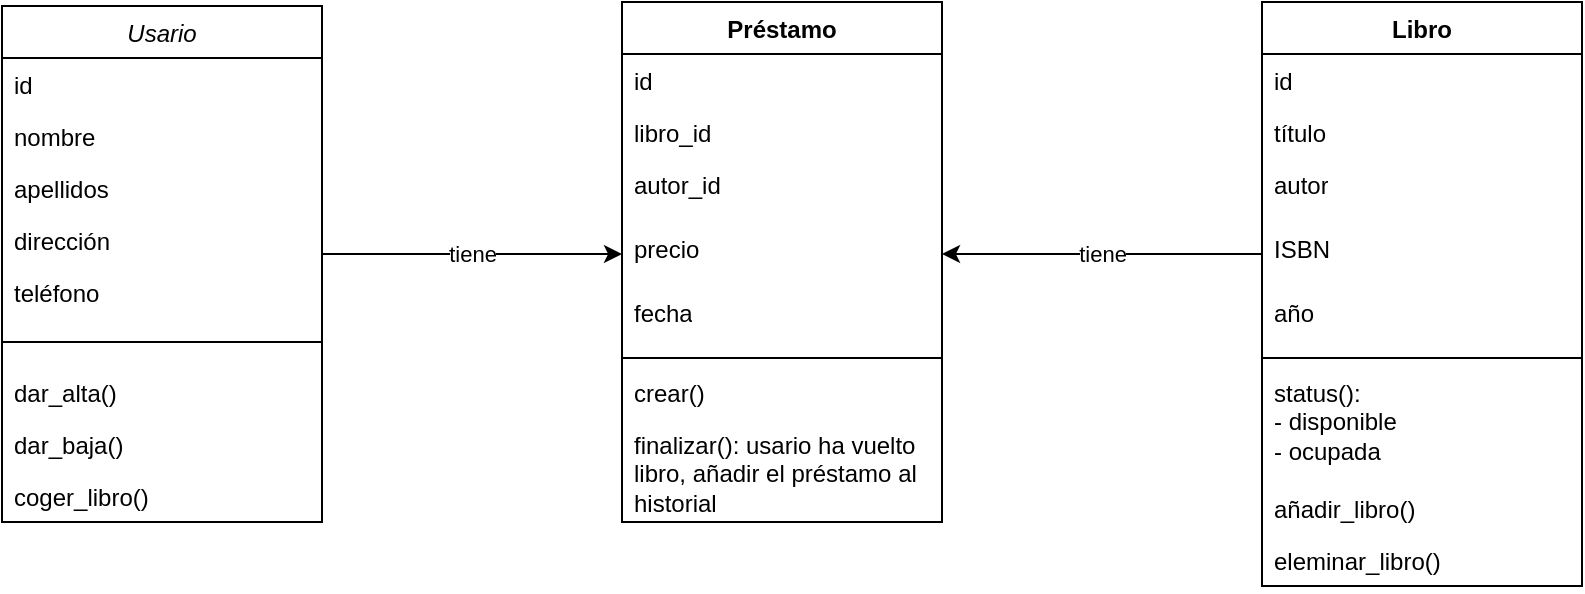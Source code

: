 <mxfile version="26.1.0">
  <diagram id="C5RBs43oDa-KdzZeNtuy" name="Page-1">
    <mxGraphModel dx="875" dy="464" grid="1" gridSize="10" guides="1" tooltips="1" connect="1" arrows="1" fold="1" page="1" pageScale="1" pageWidth="827" pageHeight="1169" math="0" shadow="0">
      <root>
        <mxCell id="WIyWlLk6GJQsqaUBKTNV-0" />
        <mxCell id="WIyWlLk6GJQsqaUBKTNV-1" parent="WIyWlLk6GJQsqaUBKTNV-0" />
        <mxCell id="zkfFHV4jXpPFQw0GAbJ--0" value="Usario" style="swimlane;fontStyle=2;align=center;verticalAlign=top;childLayout=stackLayout;horizontal=1;startSize=26;horizontalStack=0;resizeParent=1;resizeLast=0;collapsible=1;marginBottom=0;rounded=0;shadow=0;strokeWidth=1;" parent="WIyWlLk6GJQsqaUBKTNV-1" vertex="1">
          <mxGeometry x="10" y="196" width="160" height="258" as="geometry">
            <mxRectangle x="230" y="140" width="160" height="26" as="alternateBounds" />
          </mxGeometry>
        </mxCell>
        <mxCell id="zkfFHV4jXpPFQw0GAbJ--5" value="id" style="text;align=left;verticalAlign=top;spacingLeft=4;spacingRight=4;overflow=hidden;rotatable=0;points=[[0,0.5],[1,0.5]];portConstraint=eastwest;" parent="zkfFHV4jXpPFQw0GAbJ--0" vertex="1">
          <mxGeometry y="26" width="160" height="26" as="geometry" />
        </mxCell>
        <mxCell id="zkfFHV4jXpPFQw0GAbJ--1" value="nombre" style="text;align=left;verticalAlign=top;spacingLeft=4;spacingRight=4;overflow=hidden;rotatable=0;points=[[0,0.5],[1,0.5]];portConstraint=eastwest;" parent="zkfFHV4jXpPFQw0GAbJ--0" vertex="1">
          <mxGeometry y="52" width="160" height="26" as="geometry" />
        </mxCell>
        <mxCell id="DeqPc070wM_2PNjlrQUZ-22" value="apellidos" style="text;align=left;verticalAlign=top;spacingLeft=4;spacingRight=4;overflow=hidden;rotatable=0;points=[[0,0.5],[1,0.5]];portConstraint=eastwest;rounded=0;shadow=0;html=0;" vertex="1" parent="zkfFHV4jXpPFQw0GAbJ--0">
          <mxGeometry y="78" width="160" height="26" as="geometry" />
        </mxCell>
        <mxCell id="zkfFHV4jXpPFQw0GAbJ--3" value="dirección" style="text;align=left;verticalAlign=top;spacingLeft=4;spacingRight=4;overflow=hidden;rotatable=0;points=[[0,0.5],[1,0.5]];portConstraint=eastwest;rounded=0;shadow=0;html=0;" parent="zkfFHV4jXpPFQw0GAbJ--0" vertex="1">
          <mxGeometry y="104" width="160" height="26" as="geometry" />
        </mxCell>
        <mxCell id="zkfFHV4jXpPFQw0GAbJ--2" value="teléfono" style="text;align=left;verticalAlign=top;spacingLeft=4;spacingRight=4;overflow=hidden;rotatable=0;points=[[0,0.5],[1,0.5]];portConstraint=eastwest;rounded=0;shadow=0;html=0;" parent="zkfFHV4jXpPFQw0GAbJ--0" vertex="1">
          <mxGeometry y="130" width="160" height="26" as="geometry" />
        </mxCell>
        <mxCell id="zkfFHV4jXpPFQw0GAbJ--4" value="" style="line;html=1;strokeWidth=1;align=left;verticalAlign=middle;spacingTop=-1;spacingLeft=3;spacingRight=3;rotatable=0;labelPosition=right;points=[];portConstraint=eastwest;" parent="zkfFHV4jXpPFQw0GAbJ--0" vertex="1">
          <mxGeometry y="156" width="160" height="24" as="geometry" />
        </mxCell>
        <mxCell id="DeqPc070wM_2PNjlrQUZ-37" value="dar_alta()" style="text;strokeColor=none;fillColor=none;align=left;verticalAlign=top;spacingLeft=4;spacingRight=4;overflow=hidden;rotatable=0;points=[[0,0.5],[1,0.5]];portConstraint=eastwest;whiteSpace=wrap;html=1;" vertex="1" parent="zkfFHV4jXpPFQw0GAbJ--0">
          <mxGeometry y="180" width="160" height="26" as="geometry" />
        </mxCell>
        <mxCell id="DeqPc070wM_2PNjlrQUZ-38" value="dar_baja()" style="text;strokeColor=none;fillColor=none;align=left;verticalAlign=top;spacingLeft=4;spacingRight=4;overflow=hidden;rotatable=0;points=[[0,0.5],[1,0.5]];portConstraint=eastwest;whiteSpace=wrap;html=1;" vertex="1" parent="zkfFHV4jXpPFQw0GAbJ--0">
          <mxGeometry y="206" width="160" height="26" as="geometry" />
        </mxCell>
        <mxCell id="DeqPc070wM_2PNjlrQUZ-35" value="coger_libro()" style="text;strokeColor=none;fillColor=none;align=left;verticalAlign=top;spacingLeft=4;spacingRight=4;overflow=hidden;rotatable=0;points=[[0,0.5],[1,0.5]];portConstraint=eastwest;whiteSpace=wrap;html=1;" vertex="1" parent="zkfFHV4jXpPFQw0GAbJ--0">
          <mxGeometry y="232" width="160" height="26" as="geometry" />
        </mxCell>
        <mxCell id="DeqPc070wM_2PNjlrQUZ-23" value="Libro" style="swimlane;fontStyle=1;align=center;verticalAlign=top;childLayout=stackLayout;horizontal=1;startSize=26;horizontalStack=0;resizeParent=1;resizeParentMax=0;resizeLast=0;collapsible=1;marginBottom=0;whiteSpace=wrap;html=1;" vertex="1" parent="WIyWlLk6GJQsqaUBKTNV-1">
          <mxGeometry x="640" y="194" width="160" height="292" as="geometry" />
        </mxCell>
        <mxCell id="DeqPc070wM_2PNjlrQUZ-24" value="id" style="text;strokeColor=none;fillColor=none;align=left;verticalAlign=top;spacingLeft=4;spacingRight=4;overflow=hidden;rotatable=0;points=[[0,0.5],[1,0.5]];portConstraint=eastwest;whiteSpace=wrap;html=1;" vertex="1" parent="DeqPc070wM_2PNjlrQUZ-23">
          <mxGeometry y="26" width="160" height="26" as="geometry" />
        </mxCell>
        <mxCell id="DeqPc070wM_2PNjlrQUZ-5" value="título" style="text;strokeColor=none;fillColor=none;align=left;verticalAlign=top;spacingLeft=4;spacingRight=4;overflow=hidden;rotatable=0;points=[[0,0.5],[1,0.5]];portConstraint=eastwest;whiteSpace=wrap;html=1;" vertex="1" parent="DeqPc070wM_2PNjlrQUZ-23">
          <mxGeometry y="52" width="160" height="26" as="geometry" />
        </mxCell>
        <mxCell id="DeqPc070wM_2PNjlrQUZ-6" value="autor" style="text;strokeColor=none;fillColor=none;align=left;verticalAlign=top;spacingLeft=4;spacingRight=4;overflow=hidden;rotatable=0;points=[[0,0.5],[1,0.5]];portConstraint=eastwest;whiteSpace=wrap;html=1;" vertex="1" parent="DeqPc070wM_2PNjlrQUZ-23">
          <mxGeometry y="78" width="160" height="32" as="geometry" />
        </mxCell>
        <mxCell id="DeqPc070wM_2PNjlrQUZ-21" value="ISBN" style="text;strokeColor=none;fillColor=none;align=left;verticalAlign=top;spacingLeft=4;spacingRight=4;overflow=hidden;rotatable=0;points=[[0,0.5],[1,0.5]];portConstraint=eastwest;whiteSpace=wrap;html=1;" vertex="1" parent="DeqPc070wM_2PNjlrQUZ-23">
          <mxGeometry y="110" width="160" height="32" as="geometry" />
        </mxCell>
        <mxCell id="DeqPc070wM_2PNjlrQUZ-20" value="año" style="text;strokeColor=none;fillColor=none;align=left;verticalAlign=top;spacingLeft=4;spacingRight=4;overflow=hidden;rotatable=0;points=[[0,0.5],[1,0.5]];portConstraint=eastwest;whiteSpace=wrap;html=1;" vertex="1" parent="DeqPc070wM_2PNjlrQUZ-23">
          <mxGeometry y="142" width="160" height="32" as="geometry" />
        </mxCell>
        <mxCell id="DeqPc070wM_2PNjlrQUZ-25" value="" style="line;strokeWidth=1;fillColor=none;align=left;verticalAlign=middle;spacingTop=-1;spacingLeft=3;spacingRight=3;rotatable=0;labelPosition=right;points=[];portConstraint=eastwest;strokeColor=inherit;" vertex="1" parent="DeqPc070wM_2PNjlrQUZ-23">
          <mxGeometry y="174" width="160" height="8" as="geometry" />
        </mxCell>
        <mxCell id="DeqPc070wM_2PNjlrQUZ-26" value="status():&lt;br&gt;- disponible&lt;br&gt;- ocupada" style="text;strokeColor=none;fillColor=none;align=left;verticalAlign=top;spacingLeft=4;spacingRight=4;overflow=hidden;rotatable=0;points=[[0,0.5],[1,0.5]];portConstraint=eastwest;whiteSpace=wrap;html=1;" vertex="1" parent="DeqPc070wM_2PNjlrQUZ-23">
          <mxGeometry y="182" width="160" height="58" as="geometry" />
        </mxCell>
        <mxCell id="DeqPc070wM_2PNjlrQUZ-39" value="añadir_libro()" style="text;strokeColor=none;fillColor=none;align=left;verticalAlign=top;spacingLeft=4;spacingRight=4;overflow=hidden;rotatable=0;points=[[0,0.5],[1,0.5]];portConstraint=eastwest;whiteSpace=wrap;html=1;" vertex="1" parent="DeqPc070wM_2PNjlrQUZ-23">
          <mxGeometry y="240" width="160" height="26" as="geometry" />
        </mxCell>
        <mxCell id="DeqPc070wM_2PNjlrQUZ-40" value="eleminar_libro()" style="text;strokeColor=none;fillColor=none;align=left;verticalAlign=top;spacingLeft=4;spacingRight=4;overflow=hidden;rotatable=0;points=[[0,0.5],[1,0.5]];portConstraint=eastwest;whiteSpace=wrap;html=1;" vertex="1" parent="DeqPc070wM_2PNjlrQUZ-23">
          <mxGeometry y="266" width="160" height="26" as="geometry" />
        </mxCell>
        <mxCell id="DeqPc070wM_2PNjlrQUZ-27" value="Préstamo" style="swimlane;fontStyle=1;align=center;verticalAlign=top;childLayout=stackLayout;horizontal=1;startSize=26;horizontalStack=0;resizeParent=1;resizeParentMax=0;resizeLast=0;collapsible=1;marginBottom=0;whiteSpace=wrap;html=1;" vertex="1" parent="WIyWlLk6GJQsqaUBKTNV-1">
          <mxGeometry x="320" y="194" width="160" height="260" as="geometry" />
        </mxCell>
        <mxCell id="DeqPc070wM_2PNjlrQUZ-28" value="id" style="text;strokeColor=none;fillColor=none;align=left;verticalAlign=top;spacingLeft=4;spacingRight=4;overflow=hidden;rotatable=0;points=[[0,0.5],[1,0.5]];portConstraint=eastwest;whiteSpace=wrap;html=1;" vertex="1" parent="DeqPc070wM_2PNjlrQUZ-27">
          <mxGeometry y="26" width="160" height="26" as="geometry" />
        </mxCell>
        <mxCell id="DeqPc070wM_2PNjlrQUZ-29" value="libro_id" style="text;strokeColor=none;fillColor=none;align=left;verticalAlign=top;spacingLeft=4;spacingRight=4;overflow=hidden;rotatable=0;points=[[0,0.5],[1,0.5]];portConstraint=eastwest;whiteSpace=wrap;html=1;" vertex="1" parent="DeqPc070wM_2PNjlrQUZ-27">
          <mxGeometry y="52" width="160" height="26" as="geometry" />
        </mxCell>
        <mxCell id="DeqPc070wM_2PNjlrQUZ-30" value="autor_id" style="text;strokeColor=none;fillColor=none;align=left;verticalAlign=top;spacingLeft=4;spacingRight=4;overflow=hidden;rotatable=0;points=[[0,0.5],[1,0.5]];portConstraint=eastwest;whiteSpace=wrap;html=1;" vertex="1" parent="DeqPc070wM_2PNjlrQUZ-27">
          <mxGeometry y="78" width="160" height="32" as="geometry" />
        </mxCell>
        <mxCell id="DeqPc070wM_2PNjlrQUZ-31" value="precio" style="text;strokeColor=none;fillColor=none;align=left;verticalAlign=top;spacingLeft=4;spacingRight=4;overflow=hidden;rotatable=0;points=[[0,0.5],[1,0.5]];portConstraint=eastwest;whiteSpace=wrap;html=1;" vertex="1" parent="DeqPc070wM_2PNjlrQUZ-27">
          <mxGeometry y="110" width="160" height="32" as="geometry" />
        </mxCell>
        <mxCell id="DeqPc070wM_2PNjlrQUZ-32" value="fecha" style="text;strokeColor=none;fillColor=none;align=left;verticalAlign=top;spacingLeft=4;spacingRight=4;overflow=hidden;rotatable=0;points=[[0,0.5],[1,0.5]];portConstraint=eastwest;whiteSpace=wrap;html=1;" vertex="1" parent="DeqPc070wM_2PNjlrQUZ-27">
          <mxGeometry y="142" width="160" height="32" as="geometry" />
        </mxCell>
        <mxCell id="DeqPc070wM_2PNjlrQUZ-33" value="" style="line;strokeWidth=1;fillColor=none;align=left;verticalAlign=middle;spacingTop=-1;spacingLeft=3;spacingRight=3;rotatable=0;labelPosition=right;points=[];portConstraint=eastwest;strokeColor=inherit;" vertex="1" parent="DeqPc070wM_2PNjlrQUZ-27">
          <mxGeometry y="174" width="160" height="8" as="geometry" />
        </mxCell>
        <mxCell id="DeqPc070wM_2PNjlrQUZ-34" value="crear()" style="text;strokeColor=none;fillColor=none;align=left;verticalAlign=top;spacingLeft=4;spacingRight=4;overflow=hidden;rotatable=0;points=[[0,0.5],[1,0.5]];portConstraint=eastwest;whiteSpace=wrap;html=1;" vertex="1" parent="DeqPc070wM_2PNjlrQUZ-27">
          <mxGeometry y="182" width="160" height="26" as="geometry" />
        </mxCell>
        <mxCell id="DeqPc070wM_2PNjlrQUZ-41" value="finalizar(): usario ha vuelto libro, añadir el préstamo al historial" style="text;strokeColor=none;fillColor=none;align=left;verticalAlign=top;spacingLeft=4;spacingRight=4;overflow=hidden;rotatable=0;points=[[0,0.5],[1,0.5]];portConstraint=eastwest;whiteSpace=wrap;html=1;" vertex="1" parent="DeqPc070wM_2PNjlrQUZ-27">
          <mxGeometry y="208" width="160" height="52" as="geometry" />
        </mxCell>
        <mxCell id="DeqPc070wM_2PNjlrQUZ-44" value="tiene" style="endArrow=classic;html=1;rounded=0;" edge="1" parent="WIyWlLk6GJQsqaUBKTNV-1">
          <mxGeometry relative="1" as="geometry">
            <mxPoint x="170" y="320" as="sourcePoint" />
            <mxPoint x="320" y="320" as="targetPoint" />
          </mxGeometry>
        </mxCell>
        <mxCell id="DeqPc070wM_2PNjlrQUZ-45" value="tiene" style="edgeLabel;resizable=0;html=1;;align=center;verticalAlign=middle;" connectable="0" vertex="1" parent="DeqPc070wM_2PNjlrQUZ-44">
          <mxGeometry relative="1" as="geometry" />
        </mxCell>
        <mxCell id="DeqPc070wM_2PNjlrQUZ-49" value="tiene" style="endArrow=classic;html=1;rounded=0;entryX=1;entryY=0.5;entryDx=0;entryDy=0;exitX=0;exitY=0.5;exitDx=0;exitDy=0;" edge="1" parent="WIyWlLk6GJQsqaUBKTNV-1" source="DeqPc070wM_2PNjlrQUZ-21" target="DeqPc070wM_2PNjlrQUZ-31">
          <mxGeometry relative="1" as="geometry">
            <mxPoint x="520" y="310" as="sourcePoint" />
            <mxPoint x="620" y="310" as="targetPoint" />
          </mxGeometry>
        </mxCell>
      </root>
    </mxGraphModel>
  </diagram>
</mxfile>
